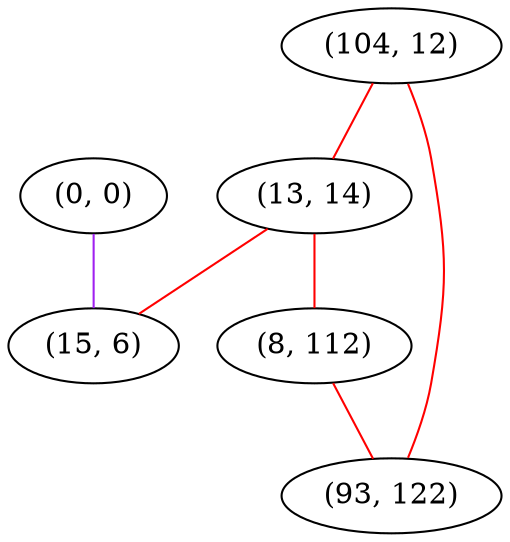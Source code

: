 graph "" {
"(0, 0)";
"(104, 12)";
"(13, 14)";
"(15, 6)";
"(8, 112)";
"(93, 122)";
"(0, 0)" -- "(15, 6)"  [color=purple, key=0, weight=4];
"(104, 12)" -- "(13, 14)"  [color=red, key=0, weight=1];
"(104, 12)" -- "(93, 122)"  [color=red, key=0, weight=1];
"(13, 14)" -- "(15, 6)"  [color=red, key=0, weight=1];
"(13, 14)" -- "(8, 112)"  [color=red, key=0, weight=1];
"(8, 112)" -- "(93, 122)"  [color=red, key=0, weight=1];
}
